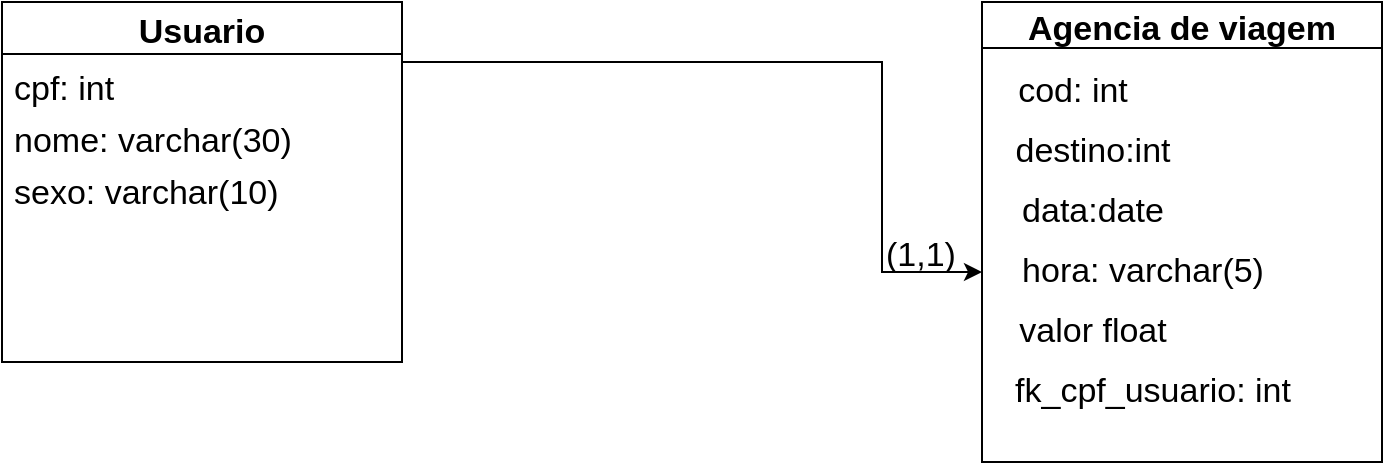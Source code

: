 <mxfile version="15.8.6" type="google"><diagram id="HKM4LWhxXBX90_NMSHzp" name="modelo lógico"><mxGraphModel dx="868" dy="450" grid="1" gridSize="10" guides="1" tooltips="1" connect="1" arrows="1" fold="1" page="1" pageScale="1" pageWidth="827" pageHeight="1169" math="0" shadow="0"><root><mxCell id="4s3YYzI-0NafMu9EZuMc-0"/><mxCell id="4s3YYzI-0NafMu9EZuMc-1" parent="4s3YYzI-0NafMu9EZuMc-0"/><mxCell id="VFBW7VSHrAPuyB9B6Fbt-1" value="" style="edgeStyle=orthogonalEdgeStyle;rounded=0;orthogonalLoop=1;jettySize=auto;html=1;" parent="4s3YYzI-0NafMu9EZuMc-1" edge="1"><mxGeometry relative="1" as="geometry"><mxPoint x="230" y="210" as="sourcePoint"/><mxPoint x="520" y="315" as="targetPoint"/><Array as="points"><mxPoint x="470" y="210"/><mxPoint x="470" y="315"/></Array></mxGeometry></mxCell><mxCell id="vpCdsajwFMHikd2552Bz-0" value="&lt;div style=&quot;text-align: center&quot;&gt;&lt;span&gt;&lt;font face=&quot;helvetica&quot; style=&quot;font-size: 17px&quot;&gt;(1,1)&lt;/font&gt;&lt;/span&gt;&lt;/div&gt;" style="text;whiteSpace=wrap;html=1;fontFamily=Times New Roman;" parent="4s3YYzI-0NafMu9EZuMc-1" vertex="1"><mxGeometry x="470" y="290" width="70" height="40" as="geometry"/></mxCell><mxCell id="vpCdsajwFMHikd2552Bz-1" value="Usuario" style="swimlane;fontStyle=1;childLayout=stackLayout;horizontal=1;startSize=26;fillColor=none;horizontalStack=0;resizeParent=1;resizeParentMax=0;resizeLast=0;collapsible=1;marginBottom=0;fontSize=17;" parent="4s3YYzI-0NafMu9EZuMc-1" vertex="1"><mxGeometry x="30" y="180" width="200" height="180" as="geometry"/></mxCell><mxCell id="vpCdsajwFMHikd2552Bz-2" value="cpf: int" style="text;strokeColor=none;fillColor=none;align=left;verticalAlign=top;spacingLeft=4;spacingRight=4;overflow=hidden;rotatable=0;points=[[0,0.5],[1,0.5]];portConstraint=eastwest;fontSize=17;" parent="vpCdsajwFMHikd2552Bz-1" vertex="1"><mxGeometry y="26" width="200" height="26" as="geometry"/></mxCell><mxCell id="vpCdsajwFMHikd2552Bz-3" value="nome: varchar(30)" style="text;strokeColor=none;fillColor=none;align=left;verticalAlign=top;spacingLeft=4;spacingRight=4;overflow=hidden;rotatable=0;points=[[0,0.5],[1,0.5]];portConstraint=eastwest;fontSize=17;" parent="vpCdsajwFMHikd2552Bz-1" vertex="1"><mxGeometry y="52" width="200" height="26" as="geometry"/></mxCell><mxCell id="vpCdsajwFMHikd2552Bz-4" value="sexo: varchar(10)" style="text;strokeColor=none;fillColor=none;align=left;verticalAlign=top;spacingLeft=4;spacingRight=4;overflow=hidden;rotatable=0;points=[[0,0.5],[1,0.5]];portConstraint=eastwest;fontSize=17;" parent="vpCdsajwFMHikd2552Bz-1" vertex="1"><mxGeometry y="78" width="200" height="102" as="geometry"/></mxCell><mxCell id="O5qtU4K45z5YDnaRkqhN-1" value="Agencia de viagem" style="swimlane;fontSize=17;" parent="4s3YYzI-0NafMu9EZuMc-1" vertex="1"><mxGeometry x="520" y="180" width="200" height="230" as="geometry"/></mxCell><mxCell id="O5qtU4K45z5YDnaRkqhN-3" value="&lt;span style=&quot;text-align: left&quot;&gt;destino:int&lt;/span&gt;" style="text;html=1;align=center;verticalAlign=middle;resizable=0;points=[];autosize=1;strokeColor=none;fillColor=none;fontSize=17;" parent="O5qtU4K45z5YDnaRkqhN-1" vertex="1"><mxGeometry x="10" y="60" width="90" height="30" as="geometry"/></mxCell><mxCell id="O5qtU4K45z5YDnaRkqhN-4" value="&lt;span style=&quot;text-align: left&quot;&gt;data:date&lt;/span&gt;" style="text;html=1;align=center;verticalAlign=middle;resizable=0;points=[];autosize=1;strokeColor=none;fillColor=none;fontSize=17;" parent="O5qtU4K45z5YDnaRkqhN-1" vertex="1"><mxGeometry x="10" y="90" width="90" height="30" as="geometry"/></mxCell><mxCell id="O5qtU4K45z5YDnaRkqhN-5" value="&lt;span style=&quot;text-align: left&quot;&gt;hora: varchar(5)&lt;/span&gt;" style="text;html=1;align=center;verticalAlign=middle;resizable=0;points=[];autosize=1;strokeColor=none;fillColor=none;fontSize=17;" parent="O5qtU4K45z5YDnaRkqhN-1" vertex="1"><mxGeometry x="10" y="120" width="140" height="30" as="geometry"/></mxCell><mxCell id="i70-uXrQNpobCVbHFUIg-0" value="&lt;span style=&quot;text-align: left&quot;&gt;cod: int&lt;/span&gt;" style="text;html=1;align=center;verticalAlign=middle;resizable=0;points=[];autosize=1;strokeColor=none;fillColor=none;fontSize=17;" parent="O5qtU4K45z5YDnaRkqhN-1" vertex="1"><mxGeometry x="10" y="30" width="70" height="30" as="geometry"/></mxCell><mxCell id="LBwTYkCGFU9kuWBdXUNt-0" value="valor float" style="text;html=1;align=center;verticalAlign=middle;resizable=0;points=[];autosize=1;strokeColor=none;fillColor=none;fontSize=17;" parent="O5qtU4K45z5YDnaRkqhN-1" vertex="1"><mxGeometry x="10" y="150" width="90" height="30" as="geometry"/></mxCell><mxCell id="O5qtU4K45z5YDnaRkqhN-2" value="&lt;span style=&quot;text-align: left&quot;&gt;fk_cpf_usuario: int&lt;/span&gt;" style="text;html=1;align=center;verticalAlign=middle;resizable=0;points=[];autosize=1;strokeColor=none;fillColor=none;fontSize=17;" parent="O5qtU4K45z5YDnaRkqhN-1" vertex="1"><mxGeometry x="10" y="180" width="150" height="30" as="geometry"/></mxCell></root></mxGraphModel></diagram></mxfile>